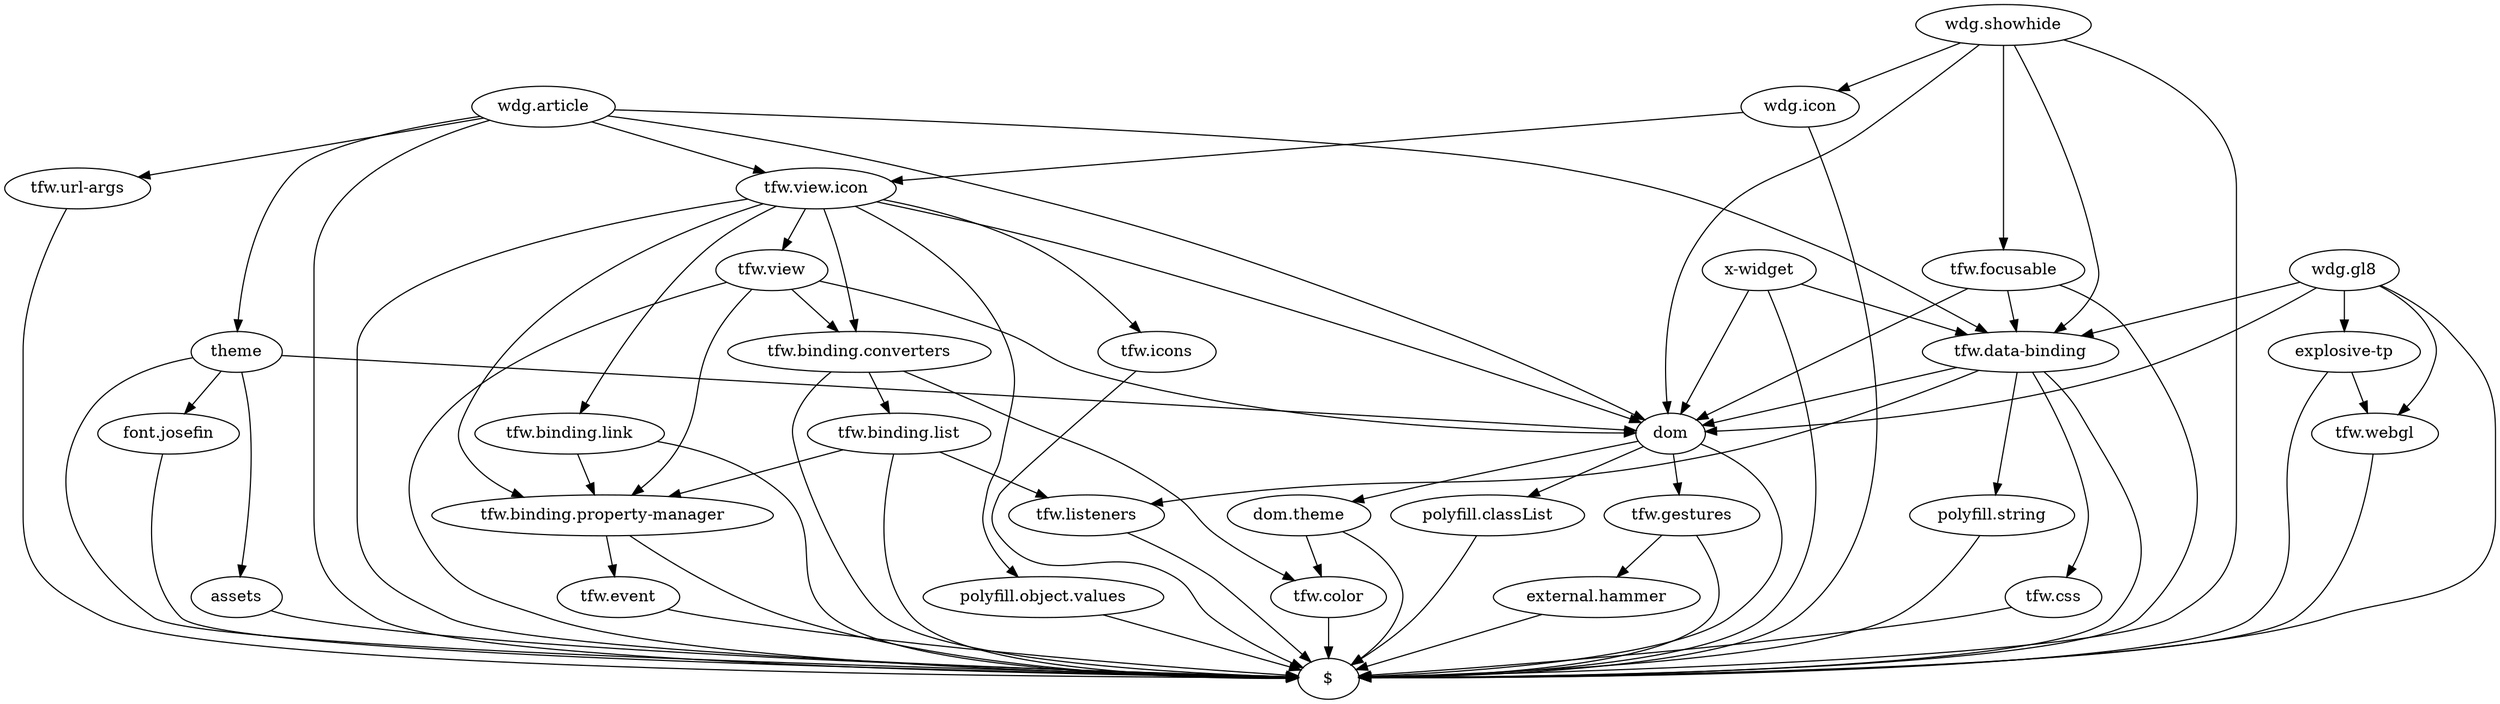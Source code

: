 digraph dependencies {
    "assets" -> "$"
    "wdg.article" -> "$"

    "wdg.article" -> "theme"

    "wdg.article" -> "dom"

    "wdg.article" -> "tfw.data-binding"

    "wdg.article" -> "tfw.view.icon"

    "wdg.article" -> "tfw.url-args"
    "tfw.url-args" -> "$"
    "tfw.view.icon" -> "$"

    "tfw.view.icon" -> "polyfill.object.values"

    "tfw.view.icon" -> "dom"

    "tfw.view.icon" -> "tfw.icons"

    "tfw.view.icon" -> "tfw.binding.property-manager"

    "tfw.view.icon" -> "tfw.view"

    "tfw.view.icon" -> "tfw.binding.link"

    "tfw.view.icon" -> "tfw.binding.converters"
    "tfw.binding.converters" -> "$"

    "tfw.binding.converters" -> "tfw.binding.list"

    "tfw.binding.converters" -> "tfw.color"
    "tfw.color" -> "$"
    "tfw.binding.list" -> "$"

    "tfw.binding.list" -> "tfw.binding.property-manager"

    "tfw.binding.list" -> "tfw.listeners"
    "tfw.listeners" -> "$"
    "tfw.binding.property-manager" -> "$"

    "tfw.binding.property-manager" -> "tfw.event"
    "tfw.event" -> "$"
    "tfw.binding.link" -> "$"

    "tfw.binding.link" -> "tfw.binding.property-manager"
    "tfw.view" -> "$"

    "tfw.view" -> "dom"

    "tfw.view" -> "tfw.binding.property-manager"

    "tfw.view" -> "tfw.binding.converters"
    "dom" -> "$"

    "dom" -> "polyfill.classList"

    "dom" -> "dom.theme"

    "dom" -> "tfw.gestures"
    "tfw.gestures" -> "$"

    "tfw.gestures" -> "external.hammer"
    "external.hammer" -> "$"
    "dom.theme" -> "$"

    "dom.theme" -> "tfw.color"
    "polyfill.classList" -> "$"
    "tfw.icons" -> "$"
    "polyfill.object.values" -> "$"
    "tfw.data-binding" -> "$"

    "tfw.data-binding" -> "polyfill.string"

    "tfw.data-binding" -> "dom"

    "tfw.data-binding" -> "tfw.css"

    "tfw.data-binding" -> "tfw.listeners"
    "tfw.css" -> "$"
    "polyfill.string" -> "$"
    "theme" -> "$"

    "theme" -> "assets"

    "theme" -> "font.josefin"

    "theme" -> "dom"
    "font.josefin" -> "$"
    "x-widget" -> "$"

    "x-widget" -> "dom"

    "x-widget" -> "tfw.data-binding"
    "wdg.showhide" -> "$"

    "wdg.showhide" -> "dom"

    "wdg.showhide" -> "tfw.data-binding"

    "wdg.showhide" -> "wdg.icon"

    "wdg.showhide" -> "tfw.focusable"
    "tfw.focusable" -> "$"

    "tfw.focusable" -> "dom"

    "tfw.focusable" -> "tfw.data-binding"
    "wdg.icon" -> "$"

    "wdg.icon" -> "tfw.view.icon"
    "wdg.gl8" -> "$"

    "wdg.gl8" -> "dom"

    "wdg.gl8" -> "tfw.data-binding"

    "wdg.gl8" -> "tfw.webgl"

    "wdg.gl8" -> "explosive-tp"
    "explosive-tp" -> "$"

    "explosive-tp" -> "tfw.webgl"
    "tfw.webgl" -> "$"

}